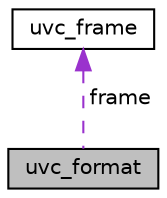 digraph "uvc_format"
{
 // LATEX_PDF_SIZE
  edge [fontname="Helvetica",fontsize="10",labelfontname="Helvetica",labelfontsize="10"];
  node [fontname="Helvetica",fontsize="10",shape=record];
  Node1 [label="uvc_format",height=0.2,width=0.4,color="black", fillcolor="grey75", style="filled", fontcolor="black",tooltip=" "];
  Node2 -> Node1 [dir="back",color="darkorchid3",fontsize="10",style="dashed",label=" frame" ];
  Node2 [label="uvc_frame",height=0.2,width=0.4,color="black", fillcolor="white", style="filled",URL="$structuvc__frame.html",tooltip=" "];
}
